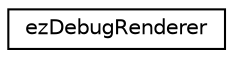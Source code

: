 digraph "Graphical Class Hierarchy"
{
 // LATEX_PDF_SIZE
  edge [fontname="Helvetica",fontsize="10",labelfontname="Helvetica",labelfontsize="10"];
  node [fontname="Helvetica",fontsize="10",shape=record];
  rankdir="LR";
  Node0 [label="ezDebugRenderer",height=0.2,width=0.4,color="black", fillcolor="white", style="filled",URL="$df/d58/classez_debug_renderer.htm",tooltip=" "];
}
